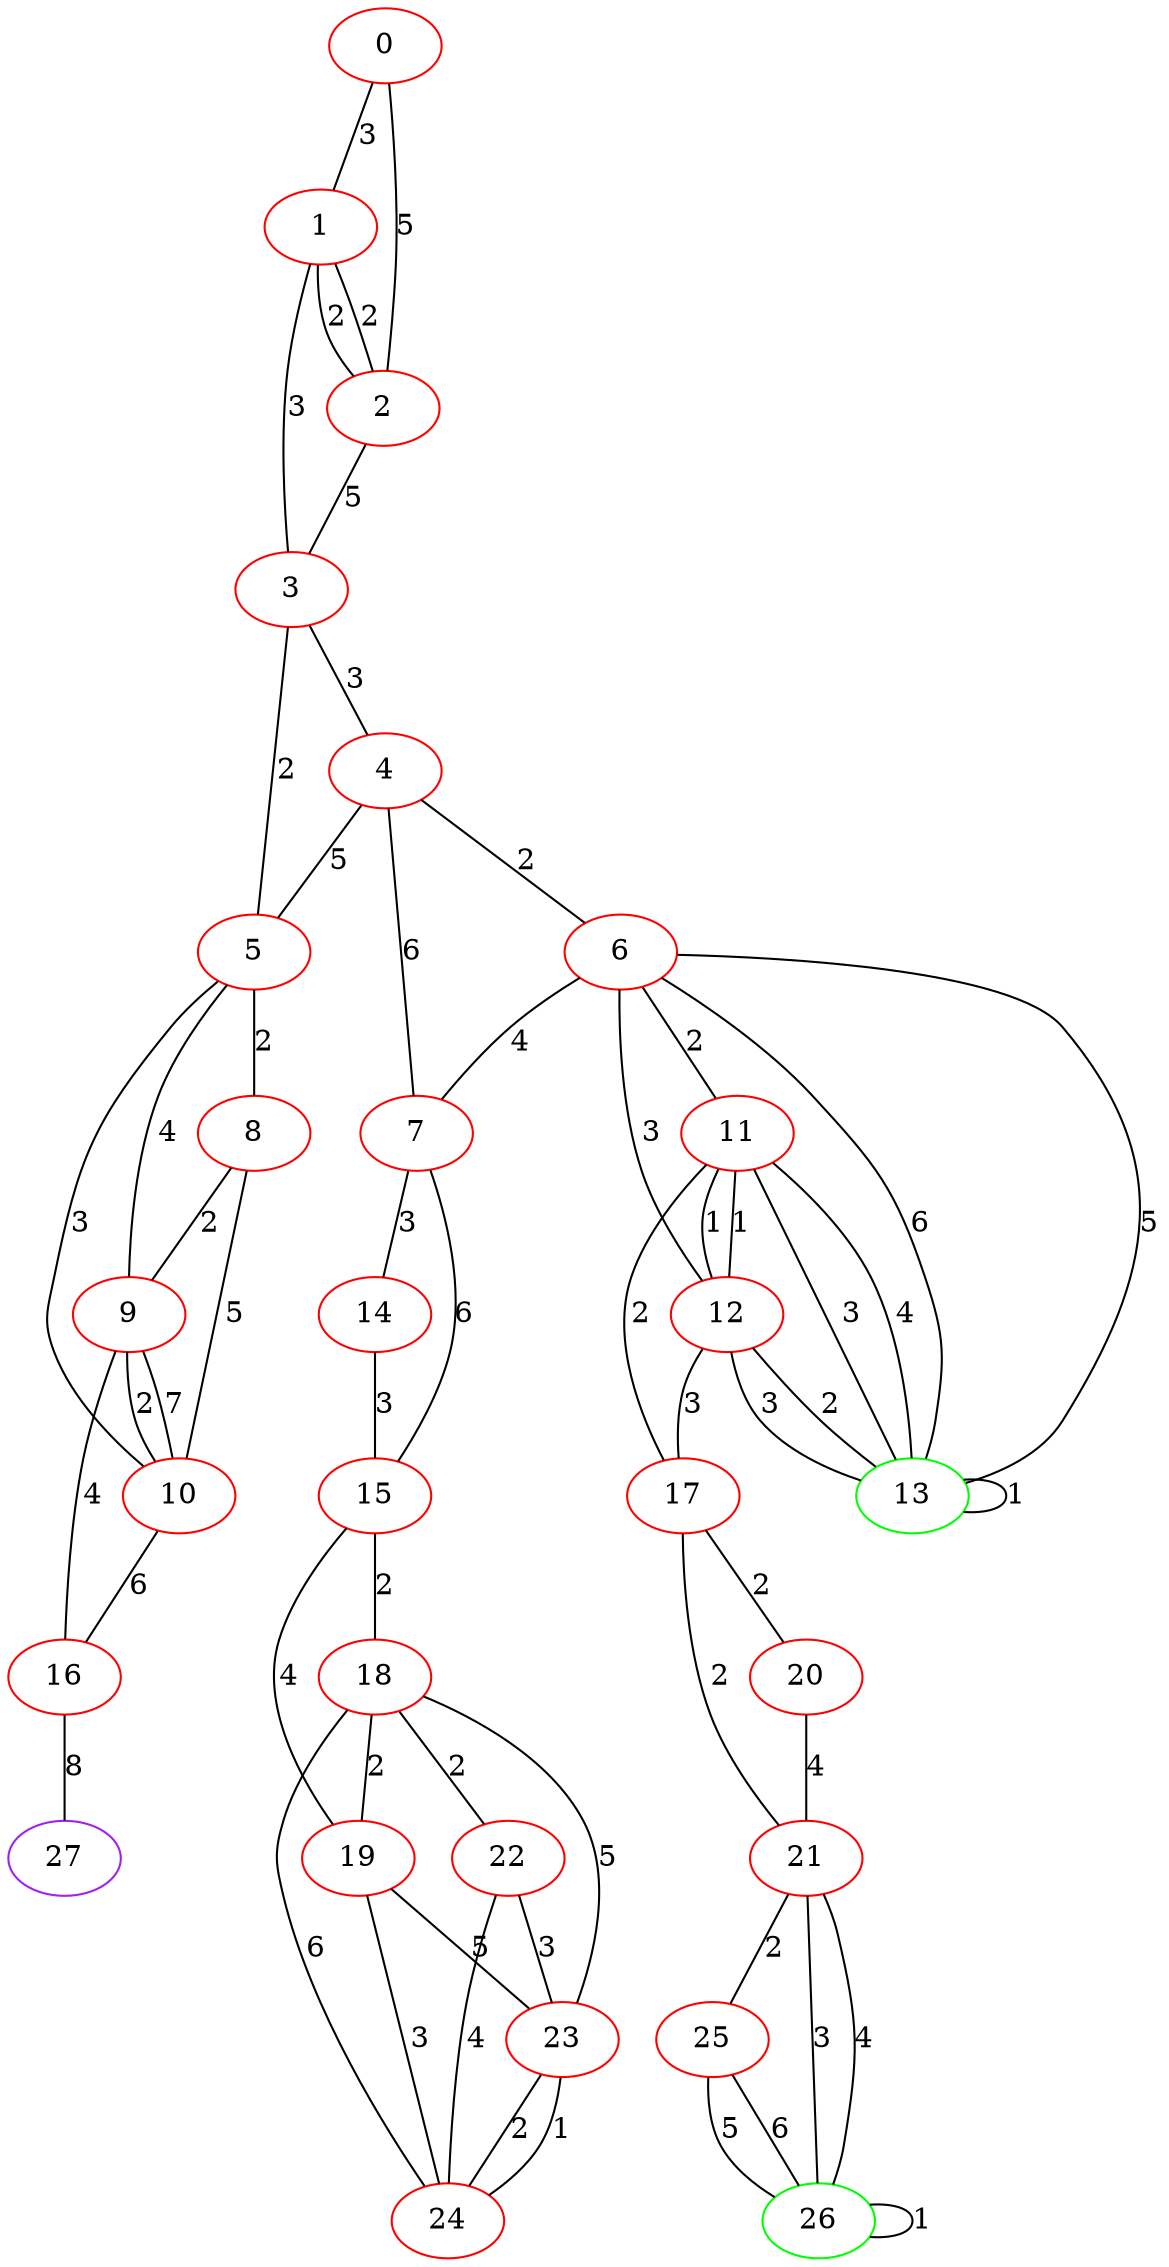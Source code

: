 graph "" {
0 [color=red, weight=1];
1 [color=red, weight=1];
2 [color=red, weight=1];
3 [color=red, weight=1];
4 [color=red, weight=1];
5 [color=red, weight=1];
6 [color=red, weight=1];
7 [color=red, weight=1];
8 [color=red, weight=1];
9 [color=red, weight=1];
10 [color=red, weight=1];
11 [color=red, weight=1];
12 [color=red, weight=1];
13 [color=green, weight=2];
14 [color=red, weight=1];
15 [color=red, weight=1];
16 [color=red, weight=1];
17 [color=red, weight=1];
18 [color=red, weight=1];
19 [color=red, weight=1];
20 [color=red, weight=1];
21 [color=red, weight=1];
22 [color=red, weight=1];
23 [color=red, weight=1];
24 [color=red, weight=1];
25 [color=red, weight=1];
26 [color=green, weight=2];
27 [color=purple, weight=4];
0 -- 1  [key=0, label=3];
0 -- 2  [key=0, label=5];
1 -- 2  [key=0, label=2];
1 -- 2  [key=1, label=2];
1 -- 3  [key=0, label=3];
2 -- 3  [key=0, label=5];
3 -- 4  [key=0, label=3];
3 -- 5  [key=0, label=2];
4 -- 5  [key=0, label=5];
4 -- 6  [key=0, label=2];
4 -- 7  [key=0, label=6];
5 -- 8  [key=0, label=2];
5 -- 9  [key=0, label=4];
5 -- 10  [key=0, label=3];
6 -- 12  [key=0, label=3];
6 -- 11  [key=0, label=2];
6 -- 13  [key=0, label=5];
6 -- 13  [key=1, label=6];
6 -- 7  [key=0, label=4];
7 -- 14  [key=0, label=3];
7 -- 15  [key=0, label=6];
8 -- 9  [key=0, label=2];
8 -- 10  [key=0, label=5];
9 -- 16  [key=0, label=4];
9 -- 10  [key=0, label=2];
9 -- 10  [key=1, label=7];
10 -- 16  [key=0, label=6];
11 -- 17  [key=0, label=2];
11 -- 12  [key=0, label=1];
11 -- 12  [key=1, label=1];
11 -- 13  [key=0, label=3];
11 -- 13  [key=1, label=4];
12 -- 17  [key=0, label=3];
12 -- 13  [key=0, label=2];
12 -- 13  [key=1, label=3];
13 -- 13  [key=0, label=1];
14 -- 15  [key=0, label=3];
15 -- 18  [key=0, label=2];
15 -- 19  [key=0, label=4];
16 -- 27  [key=0, label=8];
17 -- 20  [key=0, label=2];
17 -- 21  [key=0, label=2];
18 -- 24  [key=0, label=6];
18 -- 19  [key=0, label=2];
18 -- 22  [key=0, label=2];
18 -- 23  [key=0, label=5];
19 -- 24  [key=0, label=3];
19 -- 23  [key=0, label=5];
20 -- 21  [key=0, label=4];
21 -- 25  [key=0, label=2];
21 -- 26  [key=0, label=3];
21 -- 26  [key=1, label=4];
22 -- 24  [key=0, label=4];
22 -- 23  [key=0, label=3];
23 -- 24  [key=0, label=2];
23 -- 24  [key=1, label=1];
25 -- 26  [key=0, label=5];
25 -- 26  [key=1, label=6];
26 -- 26  [key=0, label=1];
}
